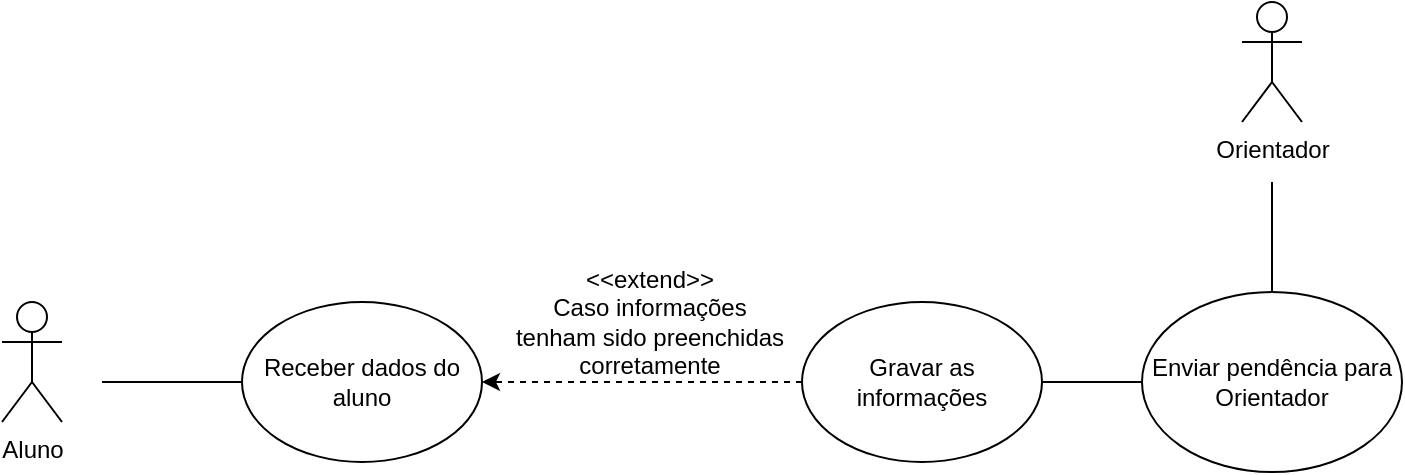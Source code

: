 <mxfile version="14.9.2" type="github">
  <diagram id="F8mTXfQalU67fbPhYhuT" name="Page-1">
    <mxGraphModel dx="843" dy="496" grid="1" gridSize="10" guides="1" tooltips="1" connect="1" arrows="1" fold="1" page="1" pageScale="1" pageWidth="827" pageHeight="1169" math="0" shadow="0">
      <root>
        <mxCell id="0" />
        <mxCell id="1" parent="0" />
        <mxCell id="reQw8LO2xyZ5zVrRysVZ-1" value="Aluno" style="shape=umlActor;verticalLabelPosition=bottom;verticalAlign=top;html=1;outlineConnect=0;fontFamily=Helvetica;" vertex="1" parent="1">
          <mxGeometry x="160" y="420" width="30" height="60" as="geometry" />
        </mxCell>
        <mxCell id="reQw8LO2xyZ5zVrRysVZ-2" value="Orientador&lt;br&gt;" style="shape=umlActor;verticalLabelPosition=bottom;verticalAlign=top;html=1;outlineConnect=0;" vertex="1" parent="1">
          <mxGeometry x="780" y="270" width="30" height="60" as="geometry" />
        </mxCell>
        <mxCell id="reQw8LO2xyZ5zVrRysVZ-3" value="Receber dados do aluno" style="ellipse;whiteSpace=wrap;html=1;" vertex="1" parent="1">
          <mxGeometry x="280" y="420" width="120" height="80" as="geometry" />
        </mxCell>
        <mxCell id="reQw8LO2xyZ5zVrRysVZ-4" value="" style="endArrow=none;html=1;exitX=0;exitY=0.5;exitDx=0;exitDy=0;" edge="1" parent="1" source="reQw8LO2xyZ5zVrRysVZ-3">
          <mxGeometry width="50" height="50" relative="1" as="geometry">
            <mxPoint x="330" y="340" as="sourcePoint" />
            <mxPoint x="210" y="460" as="targetPoint" />
          </mxGeometry>
        </mxCell>
        <mxCell id="reQw8LO2xyZ5zVrRysVZ-5" style="edgeStyle=orthogonalEdgeStyle;rounded=0;orthogonalLoop=1;jettySize=auto;html=1;exitX=0;exitY=0.5;exitDx=0;exitDy=0;entryX=1;entryY=0.5;entryDx=0;entryDy=0;dashed=1;" edge="1" parent="1" source="reQw8LO2xyZ5zVrRysVZ-7" target="reQw8LO2xyZ5zVrRysVZ-3">
          <mxGeometry relative="1" as="geometry" />
        </mxCell>
        <mxCell id="reQw8LO2xyZ5zVrRysVZ-6" style="edgeStyle=orthogonalEdgeStyle;rounded=0;orthogonalLoop=1;jettySize=auto;html=1;exitX=1;exitY=0.5;exitDx=0;exitDy=0;entryX=0;entryY=0.5;entryDx=0;entryDy=0;endArrow=none;endFill=0;" edge="1" parent="1" source="reQw8LO2xyZ5zVrRysVZ-7" target="reQw8LO2xyZ5zVrRysVZ-9">
          <mxGeometry relative="1" as="geometry" />
        </mxCell>
        <mxCell id="reQw8LO2xyZ5zVrRysVZ-7" value="Gravar as informações" style="ellipse;whiteSpace=wrap;html=1;" vertex="1" parent="1">
          <mxGeometry x="560" y="420" width="120" height="80" as="geometry" />
        </mxCell>
        <mxCell id="reQw8LO2xyZ5zVrRysVZ-8" style="edgeStyle=orthogonalEdgeStyle;rounded=0;orthogonalLoop=1;jettySize=auto;html=1;exitX=0.5;exitY=0;exitDx=0;exitDy=0;endArrow=none;endFill=0;" edge="1" parent="1" source="reQw8LO2xyZ5zVrRysVZ-9">
          <mxGeometry relative="1" as="geometry">
            <mxPoint x="795" y="360" as="targetPoint" />
          </mxGeometry>
        </mxCell>
        <mxCell id="reQw8LO2xyZ5zVrRysVZ-9" value="Enviar pendência para Orientador" style="ellipse;whiteSpace=wrap;html=1;" vertex="1" parent="1">
          <mxGeometry x="730" y="415" width="130" height="90" as="geometry" />
        </mxCell>
        <mxCell id="reQw8LO2xyZ5zVrRysVZ-10" value="&amp;lt;&amp;lt;extend&amp;gt;&amp;gt;&lt;br&gt;Caso informações tenham sido preenchidas corretamente" style="text;html=1;strokeColor=none;fillColor=none;align=center;verticalAlign=middle;whiteSpace=wrap;rounded=0;" vertex="1" parent="1">
          <mxGeometry x="413.5" y="420" width="140" height="20" as="geometry" />
        </mxCell>
      </root>
    </mxGraphModel>
  </diagram>
</mxfile>
